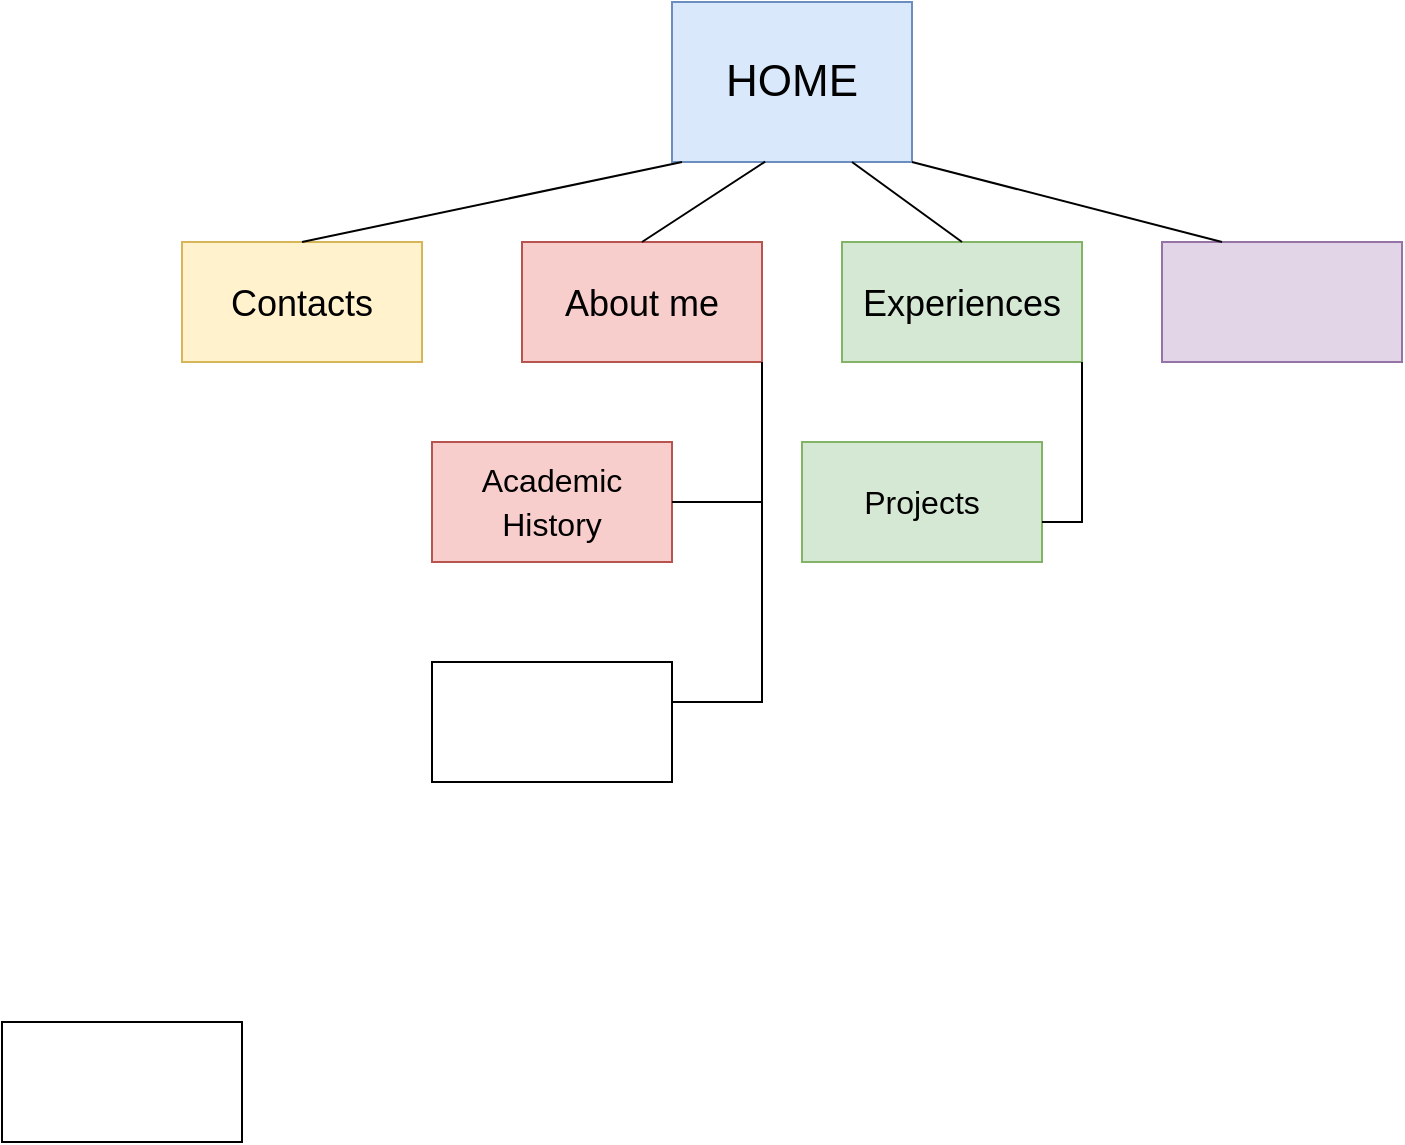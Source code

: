 <mxfile version="20.8.13" type="github"><diagram name="Page-1" id="8gKobJmWuqOXtgwt1NIE"><mxGraphModel dx="808" dy="416" grid="1" gridSize="10" guides="1" tooltips="1" connect="1" arrows="1" fold="1" page="1" pageScale="1" pageWidth="850" pageHeight="1100" math="0" shadow="0"><root><mxCell id="0"/><mxCell id="1" parent="0"/><mxCell id="wgcAn_9qfWGAaCR4Yql9-1" value="&lt;font style=&quot;font-size: 22px;&quot;&gt;HOME&lt;/font&gt;" style="rounded=0;whiteSpace=wrap;html=1;fillColor=#dae8fc;strokeColor=#6c8ebf;" vertex="1" parent="1"><mxGeometry x="365" y="30" width="120" height="80" as="geometry"/></mxCell><mxCell id="wgcAn_9qfWGAaCR4Yql9-2" value="&lt;font style=&quot;font-size: 18px;&quot;&gt;Contacts&lt;/font&gt;" style="rounded=0;whiteSpace=wrap;html=1;fontSize=22;fillColor=#fff2cc;strokeColor=#d6b656;" vertex="1" parent="1"><mxGeometry x="120" y="150" width="120" height="60" as="geometry"/></mxCell><mxCell id="wgcAn_9qfWGAaCR4Yql9-3" value="&lt;font style=&quot;font-size: 18px;&quot;&gt;About me&lt;/font&gt;" style="rounded=0;whiteSpace=wrap;html=1;fontSize=22;fillColor=#f8cecc;strokeColor=#b85450;" vertex="1" parent="1"><mxGeometry x="290" y="150" width="120" height="60" as="geometry"/></mxCell><mxCell id="wgcAn_9qfWGAaCR4Yql9-4" value="&lt;span style=&quot;font-size: 18px;&quot;&gt;Experiences&lt;/span&gt;" style="rounded=0;whiteSpace=wrap;html=1;fontSize=22;fillColor=#d5e8d4;strokeColor=#82b366;" vertex="1" parent="1"><mxGeometry x="450" y="150" width="120" height="60" as="geometry"/></mxCell><mxCell id="wgcAn_9qfWGAaCR4Yql9-5" value="" style="rounded=0;whiteSpace=wrap;html=1;fontSize=22;fillColor=#e1d5e7;strokeColor=#9673a6;" vertex="1" parent="1"><mxGeometry x="610" y="150" width="120" height="60" as="geometry"/></mxCell><mxCell id="wgcAn_9qfWGAaCR4Yql9-9" value="" style="endArrow=none;html=1;rounded=0;fontSize=18;exitX=0.5;exitY=0;exitDx=0;exitDy=0;" edge="1" parent="1" source="wgcAn_9qfWGAaCR4Yql9-2"><mxGeometry width="50" height="50" relative="1" as="geometry"><mxPoint x="400" y="140" as="sourcePoint"/><mxPoint x="370" y="110" as="targetPoint"/></mxGeometry></mxCell><mxCell id="wgcAn_9qfWGAaCR4Yql9-10" value="" style="endArrow=none;html=1;rounded=0;fontSize=18;exitX=0.5;exitY=0;exitDx=0;exitDy=0;entryX=0.388;entryY=0.998;entryDx=0;entryDy=0;entryPerimeter=0;" edge="1" parent="1" source="wgcAn_9qfWGAaCR4Yql9-3" target="wgcAn_9qfWGAaCR4Yql9-1"><mxGeometry width="50" height="50" relative="1" as="geometry"><mxPoint x="400" y="140" as="sourcePoint"/><mxPoint x="450" y="90" as="targetPoint"/><Array as="points"/></mxGeometry></mxCell><mxCell id="wgcAn_9qfWGAaCR4Yql9-11" value="" style="endArrow=none;html=1;rounded=0;fontSize=18;entryX=0.75;entryY=1;entryDx=0;entryDy=0;exitX=0.5;exitY=0;exitDx=0;exitDy=0;" edge="1" parent="1" source="wgcAn_9qfWGAaCR4Yql9-4" target="wgcAn_9qfWGAaCR4Yql9-1"><mxGeometry width="50" height="50" relative="1" as="geometry"><mxPoint x="410" y="180" as="sourcePoint"/><mxPoint x="460" y="130" as="targetPoint"/></mxGeometry></mxCell><mxCell id="wgcAn_9qfWGAaCR4Yql9-12" value="" style="endArrow=none;html=1;rounded=0;fontSize=18;entryX=1;entryY=1;entryDx=0;entryDy=0;exitX=0.25;exitY=0;exitDx=0;exitDy=0;" edge="1" parent="1" source="wgcAn_9qfWGAaCR4Yql9-5" target="wgcAn_9qfWGAaCR4Yql9-1"><mxGeometry width="50" height="50" relative="1" as="geometry"><mxPoint x="410" y="180" as="sourcePoint"/><mxPoint x="460" y="130" as="targetPoint"/></mxGeometry></mxCell><mxCell id="wgcAn_9qfWGAaCR4Yql9-13" value="&lt;font style=&quot;font-size: 16px;&quot;&gt;Academic History&lt;/font&gt;" style="rounded=0;whiteSpace=wrap;html=1;fontSize=18;fillColor=#f8cecc;strokeColor=#b85450;" vertex="1" parent="1"><mxGeometry x="245" y="250" width="120" height="60" as="geometry"/></mxCell><mxCell id="wgcAn_9qfWGAaCR4Yql9-14" value="&lt;font style=&quot;font-size: 16px;&quot;&gt;Projects&lt;/font&gt;" style="rounded=0;whiteSpace=wrap;html=1;fontSize=18;fillColor=#d5e8d4;strokeColor=#82b366;" vertex="1" parent="1"><mxGeometry x="430" y="250" width="120" height="60" as="geometry"/></mxCell><mxCell id="wgcAn_9qfWGAaCR4Yql9-15" value="" style="rounded=0;whiteSpace=wrap;html=1;fontSize=18;" vertex="1" parent="1"><mxGeometry x="245" y="360" width="120" height="60" as="geometry"/></mxCell><mxCell id="wgcAn_9qfWGAaCR4Yql9-16" value="" style="rounded=0;whiteSpace=wrap;html=1;fontSize=18;" vertex="1" parent="1"><mxGeometry x="30" y="540" width="120" height="60" as="geometry"/></mxCell><mxCell id="wgcAn_9qfWGAaCR4Yql9-17" value="" style="endArrow=none;html=1;rounded=0;fontSize=18;entryX=1;entryY=1;entryDx=0;entryDy=0;exitX=1;exitY=0.5;exitDx=0;exitDy=0;" edge="1" parent="1" source="wgcAn_9qfWGAaCR4Yql9-13" target="wgcAn_9qfWGAaCR4Yql9-3"><mxGeometry width="50" height="50" relative="1" as="geometry"><mxPoint x="410" y="220" as="sourcePoint"/><mxPoint x="460" y="170" as="targetPoint"/><Array as="points"><mxPoint x="410" y="280"/></Array></mxGeometry></mxCell><mxCell id="wgcAn_9qfWGAaCR4Yql9-18" value="" style="endArrow=none;html=1;rounded=0;fontSize=16;entryX=1;entryY=1;entryDx=0;entryDy=0;" edge="1" parent="1" target="wgcAn_9qfWGAaCR4Yql9-4"><mxGeometry width="50" height="50" relative="1" as="geometry"><mxPoint x="550" y="290" as="sourcePoint"/><mxPoint x="460" y="270" as="targetPoint"/><Array as="points"><mxPoint x="570" y="290"/></Array></mxGeometry></mxCell><mxCell id="wgcAn_9qfWGAaCR4Yql9-19" value="" style="endArrow=none;html=1;rounded=0;fontSize=16;exitX=1;exitY=0.333;exitDx=0;exitDy=0;exitPerimeter=0;" edge="1" parent="1" source="wgcAn_9qfWGAaCR4Yql9-15"><mxGeometry width="50" height="50" relative="1" as="geometry"><mxPoint x="340" y="380" as="sourcePoint"/><mxPoint x="410" y="280" as="targetPoint"/><Array as="points"><mxPoint x="410" y="380"/></Array></mxGeometry></mxCell></root></mxGraphModel></diagram></mxfile>
